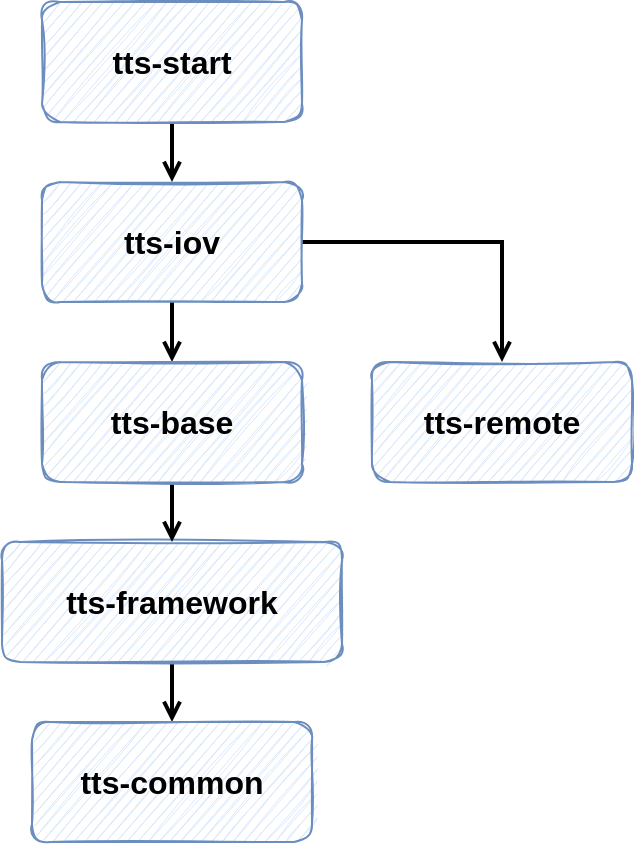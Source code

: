 <mxfile version="20.7.4" type="device"><diagram id="Jqc0pNZaaVELtfqodvso" name="第 1 页"><mxGraphModel dx="1114" dy="793" grid="1" gridSize="10" guides="1" tooltips="1" connect="1" arrows="1" fold="1" page="1" pageScale="1" pageWidth="1169" pageHeight="827" math="0" shadow="0"><root><mxCell id="0"/><mxCell id="1" parent="0"/><mxCell id="fwLh1kyh4-yFyyzylWoX-4" style="edgeStyle=orthogonalEdgeStyle;rounded=0;orthogonalLoop=1;jettySize=auto;html=1;strokeWidth=2;endArrow=open;endFill=0;" parent="1" source="agTTt30FJLHiAx9CCglc-1" target="fwLh1kyh4-yFyyzylWoX-2" edge="1"><mxGeometry relative="1" as="geometry"/></mxCell><mxCell id="WBLxJ_zOWTW3quxJygQI-4" style="edgeStyle=orthogonalEdgeStyle;rounded=0;orthogonalLoop=1;jettySize=auto;html=1;exitX=1;exitY=0.5;exitDx=0;exitDy=0;entryX=0.5;entryY=0;entryDx=0;entryDy=0;strokeWidth=2;endArrow=open;endFill=0;" edge="1" parent="1" source="agTTt30FJLHiAx9CCglc-1" target="WBLxJ_zOWTW3quxJygQI-3"><mxGeometry relative="1" as="geometry"/></mxCell><mxCell id="agTTt30FJLHiAx9CCglc-1" value="&lt;font style=&quot;font-size: 16px;&quot;&gt;&lt;b&gt;tts-iov&lt;/b&gt;&lt;/font&gt;" style="rounded=1;whiteSpace=wrap;html=1;sketch=1;fillColor=#dae8fc;strokeColor=#6c8ebf;" parent="1" vertex="1"><mxGeometry x="335" y="130" width="130" height="60" as="geometry"/></mxCell><mxCell id="fwLh1kyh4-yFyyzylWoX-1" style="edgeStyle=orthogonalEdgeStyle;rounded=0;orthogonalLoop=1;jettySize=auto;html=1;endArrow=open;endFill=0;strokeWidth=2;" parent="1" source="QNVkmUYRrf6Z8Q4wk2sO-1" target="QNVkmUYRrf6Z8Q4wk2sO-2" edge="1"><mxGeometry relative="1" as="geometry"/></mxCell><mxCell id="QNVkmUYRrf6Z8Q4wk2sO-1" value="&lt;font style=&quot;font-size: 16px;&quot;&gt;&lt;b&gt;tts-framework&lt;/b&gt;&lt;/font&gt;" style="rounded=1;whiteSpace=wrap;html=1;sketch=1;fillColor=#dae8fc;strokeColor=#6c8ebf;" parent="1" vertex="1"><mxGeometry x="315" y="310" width="170" height="60" as="geometry"/></mxCell><mxCell id="QNVkmUYRrf6Z8Q4wk2sO-2" value="&lt;font style=&quot;font-size: 16px;&quot;&gt;&lt;b&gt;tts-common&lt;/b&gt;&lt;/font&gt;" style="rounded=1;whiteSpace=wrap;html=1;sketch=1;fillColor=#dae8fc;strokeColor=#6c8ebf;" parent="1" vertex="1"><mxGeometry x="330" y="400" width="140" height="60" as="geometry"/></mxCell><mxCell id="fwLh1kyh4-yFyyzylWoX-3" style="edgeStyle=orthogonalEdgeStyle;rounded=0;orthogonalLoop=1;jettySize=auto;html=1;strokeWidth=2;endArrow=open;endFill=0;" parent="1" source="fwLh1kyh4-yFyyzylWoX-2" target="QNVkmUYRrf6Z8Q4wk2sO-1" edge="1"><mxGeometry relative="1" as="geometry"/></mxCell><mxCell id="fwLh1kyh4-yFyyzylWoX-2" value="&lt;font style=&quot;font-size: 16px;&quot;&gt;&lt;b&gt;tts-base&lt;/b&gt;&lt;/font&gt;" style="rounded=1;whiteSpace=wrap;html=1;sketch=1;fillColor=#dae8fc;strokeColor=#6c8ebf;" parent="1" vertex="1"><mxGeometry x="335" y="220" width="130" height="60" as="geometry"/></mxCell><mxCell id="WBLxJ_zOWTW3quxJygQI-2" style="edgeStyle=orthogonalEdgeStyle;rounded=0;orthogonalLoop=1;jettySize=auto;html=1;exitX=0.5;exitY=1;exitDx=0;exitDy=0;entryX=0.5;entryY=0;entryDx=0;entryDy=0;strokeWidth=2;endArrow=open;endFill=0;" edge="1" parent="1" source="WBLxJ_zOWTW3quxJygQI-1" target="agTTt30FJLHiAx9CCglc-1"><mxGeometry relative="1" as="geometry"/></mxCell><mxCell id="WBLxJ_zOWTW3quxJygQI-1" value="&lt;font style=&quot;font-size: 16px;&quot;&gt;&lt;b&gt;tts-start&lt;/b&gt;&lt;/font&gt;" style="rounded=1;whiteSpace=wrap;html=1;sketch=1;fillColor=#dae8fc;strokeColor=#6c8ebf;" vertex="1" parent="1"><mxGeometry x="335" y="40" width="130" height="60" as="geometry"/></mxCell><mxCell id="WBLxJ_zOWTW3quxJygQI-3" value="&lt;font style=&quot;font-size: 16px;&quot;&gt;&lt;b&gt;tts-remote&lt;/b&gt;&lt;/font&gt;" style="rounded=1;whiteSpace=wrap;html=1;sketch=1;fillColor=#dae8fc;strokeColor=#6c8ebf;" vertex="1" parent="1"><mxGeometry x="500" y="220" width="130" height="60" as="geometry"/></mxCell></root></mxGraphModel></diagram></mxfile>